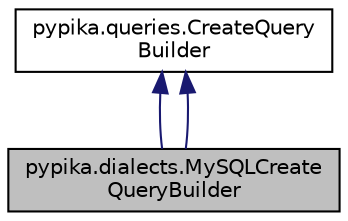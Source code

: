 digraph "pypika.dialects.MySQLCreateQueryBuilder"
{
 // LATEX_PDF_SIZE
  edge [fontname="Helvetica",fontsize="10",labelfontname="Helvetica",labelfontsize="10"];
  node [fontname="Helvetica",fontsize="10",shape=record];
  Node1 [label="pypika.dialects.MySQLCreate\lQueryBuilder",height=0.2,width=0.4,color="black", fillcolor="grey75", style="filled", fontcolor="black",tooltip=" "];
  Node2 -> Node1 [dir="back",color="midnightblue",fontsize="10",style="solid",fontname="Helvetica"];
  Node2 [label="pypika.queries.CreateQuery\lBuilder",height=0.2,width=0.4,color="black", fillcolor="white", style="filled",URL="$classpypika_1_1queries_1_1CreateQueryBuilder.html",tooltip=" "];
  Node2 -> Node1 [dir="back",color="midnightblue",fontsize="10",style="solid",fontname="Helvetica"];
}
